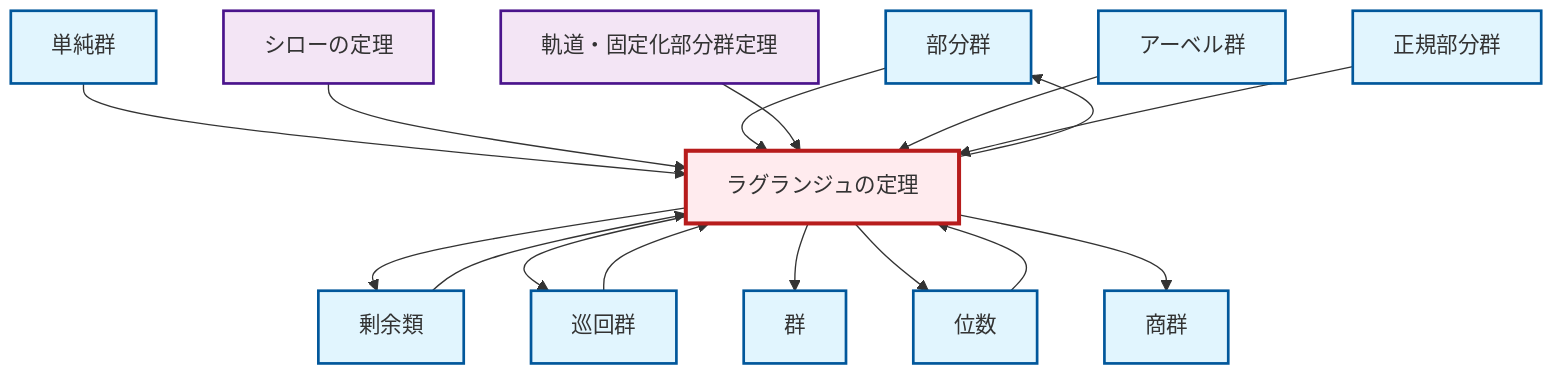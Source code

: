 graph TD
    classDef definition fill:#e1f5fe,stroke:#01579b,stroke-width:2px
    classDef theorem fill:#f3e5f5,stroke:#4a148c,stroke-width:2px
    classDef axiom fill:#fff3e0,stroke:#e65100,stroke-width:2px
    classDef example fill:#e8f5e9,stroke:#1b5e20,stroke-width:2px
    classDef current fill:#ffebee,stroke:#b71c1c,stroke-width:3px
    def-subgroup["部分群"]:::definition
    def-cyclic-group["巡回群"]:::definition
    thm-lagrange["ラグランジュの定理"]:::theorem
    def-abelian-group["アーベル群"]:::definition
    def-coset["剰余類"]:::definition
    def-group["群"]:::definition
    def-quotient-group["商群"]:::definition
    def-simple-group["単純群"]:::definition
    thm-orbit-stabilizer["軌道・固定化部分群定理"]:::theorem
    def-normal-subgroup["正規部分群"]:::definition
    def-order["位数"]:::definition
    thm-sylow["シローの定理"]:::theorem
    def-simple-group --> thm-lagrange
    def-coset --> thm-lagrange
    def-order --> thm-lagrange
    thm-lagrange --> def-coset
    thm-sylow --> thm-lagrange
    thm-lagrange --> def-cyclic-group
    def-subgroup --> thm-lagrange
    thm-orbit-stabilizer --> thm-lagrange
    def-abelian-group --> thm-lagrange
    def-normal-subgroup --> thm-lagrange
    thm-lagrange --> def-group
    def-cyclic-group --> thm-lagrange
    thm-lagrange --> def-order
    thm-lagrange --> def-subgroup
    thm-lagrange --> def-quotient-group
    class thm-lagrange current